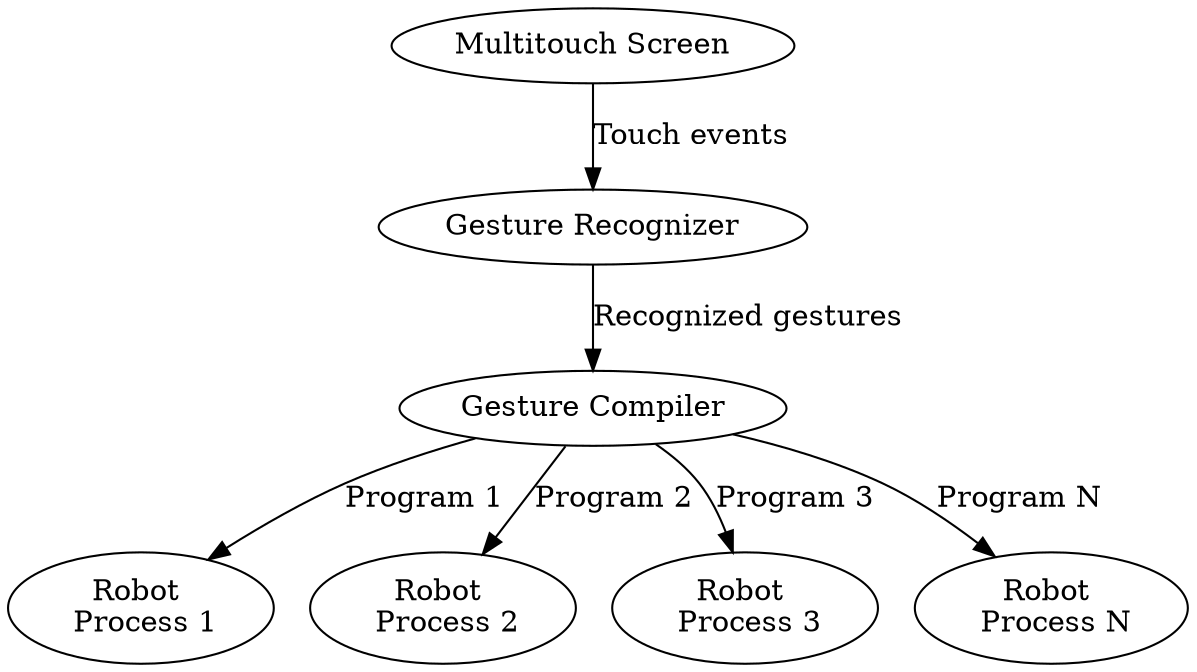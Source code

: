 digraph FullSystem{
		
	multitouch -> gesture_rec [label="Touch events"];
	gesture_rec -> compiler [label="Recognized gestures"];
	compiler -> rp1 [label="Program 1"];
	compiler -> rp2 [label="Program 2"];
	compiler -> rp3 [label="Program 3"];
	compiler -> rpN [label="Program N"];

	multitouch [label="Multitouch Screen"];	 
	gesture_rec [label="Gesture Recognizer"];
	compiler [label="Gesture Compiler"];
	rp1 [label=<Robot <br/> Process 1>];
	rp2 [label=<Robot <br/> Process 2>];
	rp3 [label=<Robot <br/> Process 3>];
	rpN [label=<Robot <br/> Process N>];

}